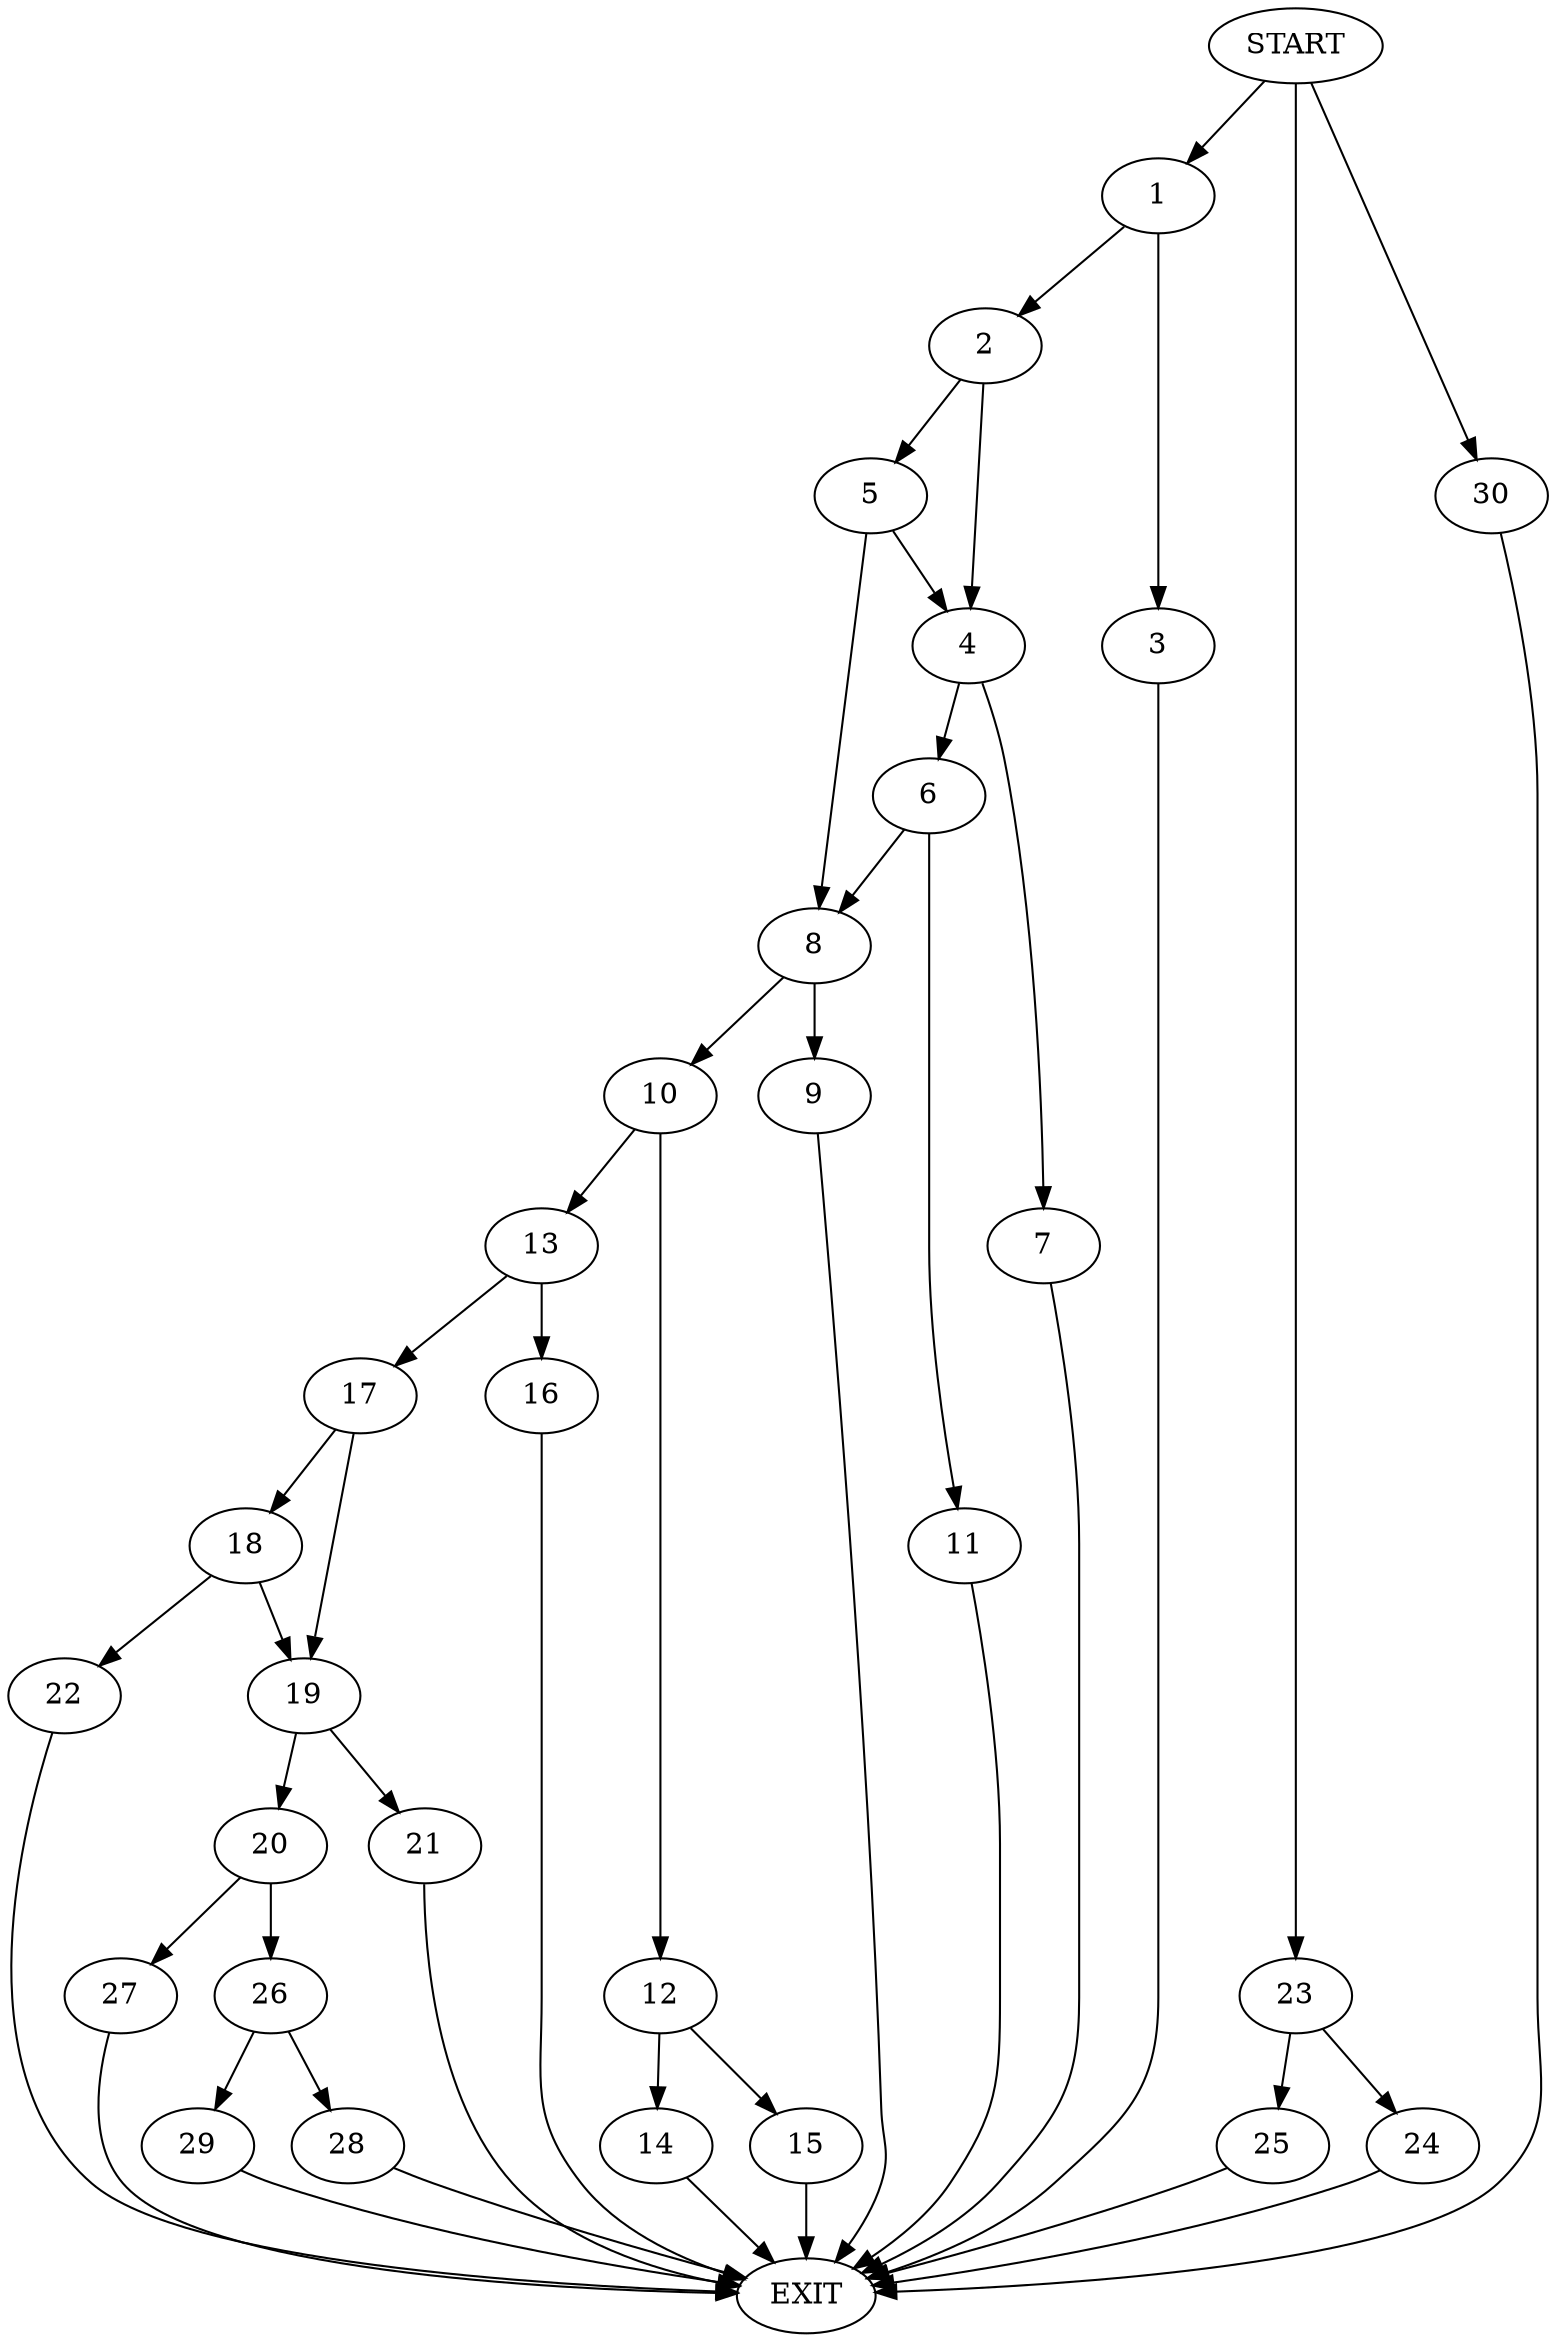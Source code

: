 digraph {
0 [label="START"]
31 [label="EXIT"]
0 -> 1
1 -> 2
1 -> 3
3 -> 31
2 -> 4
2 -> 5
4 -> 6
4 -> 7
5 -> 4
5 -> 8
8 -> 9
8 -> 10
6 -> 8
6 -> 11
7 -> 31
11 -> 31
10 -> 12
10 -> 13
9 -> 31
12 -> 14
12 -> 15
13 -> 16
13 -> 17
15 -> 31
14 -> 31
17 -> 18
17 -> 19
16 -> 31
19 -> 20
19 -> 21
18 -> 19
18 -> 22
22 -> 31
0 -> 23
23 -> 24
23 -> 25
25 -> 31
24 -> 31
21 -> 31
20 -> 26
20 -> 27
27 -> 31
26 -> 28
26 -> 29
28 -> 31
29 -> 31
0 -> 30
30 -> 31
}
